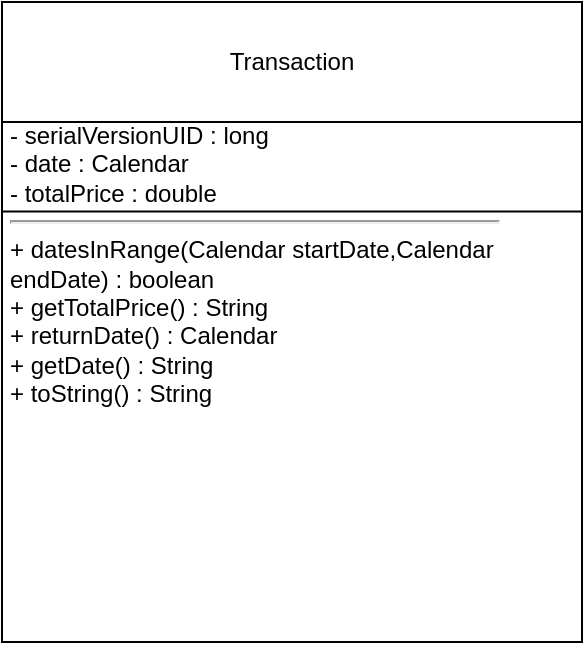 <mxfile version="15.7.1" type="device"><diagram id="rA3nKJ6uHMo6jgRMrcGF" name="Page-1"><mxGraphModel dx="368" dy="780" grid="1" gridSize="10" guides="1" tooltips="1" connect="1" arrows="1" fold="1" page="1" pageScale="1" pageWidth="850" pageHeight="1100" math="0" shadow="0"><root><mxCell id="0"/><mxCell id="1" parent="0"/><mxCell id="_6E73_dhXtOQWV3VX7Zw-1" value="&lt;div&gt;&lt;span&gt;- serialVersionUID : long&lt;/span&gt;&lt;/div&gt;- date : Calendar&lt;br&gt;- totalPrice : double&lt;br&gt;&lt;hr&gt;+ datesInRange(Calendar startDate,Calendar&amp;nbsp;&lt;br&gt;endDate) : boolean&lt;br&gt;+ getTotalPrice() : String&lt;br&gt;+ returnDate() : Calendar&lt;br&gt;+ getDate() : String&lt;br&gt;+ toString() : String" style="whiteSpace=wrap;html=1;align=left;spacing=4;spacingTop=-9;spacingBottom=-1;verticalAlign=top;strokeWidth=1;glass=0;" vertex="1" parent="1"><mxGeometry x="270" y="120" width="290" height="260" as="geometry"/></mxCell><mxCell id="_6E73_dhXtOQWV3VX7Zw-2" value="Transaction" style="rounded=0;whiteSpace=wrap;html=1;" vertex="1" parent="1"><mxGeometry x="270" y="60" width="290" height="60" as="geometry"/></mxCell><mxCell id="_6E73_dhXtOQWV3VX7Zw-4" value="" style="endArrow=none;html=1;rounded=0;exitX=0;exitY=0.172;exitDx=0;exitDy=0;exitPerimeter=0;entryX=1;entryY=0.172;entryDx=0;entryDy=0;entryPerimeter=0;" edge="1" parent="1" source="_6E73_dhXtOQWV3VX7Zw-1" target="_6E73_dhXtOQWV3VX7Zw-1"><mxGeometry width="50" height="50" relative="1" as="geometry"><mxPoint x="370" y="320" as="sourcePoint"/><mxPoint x="560" y="160" as="targetPoint"/></mxGeometry></mxCell></root></mxGraphModel></diagram></mxfile>